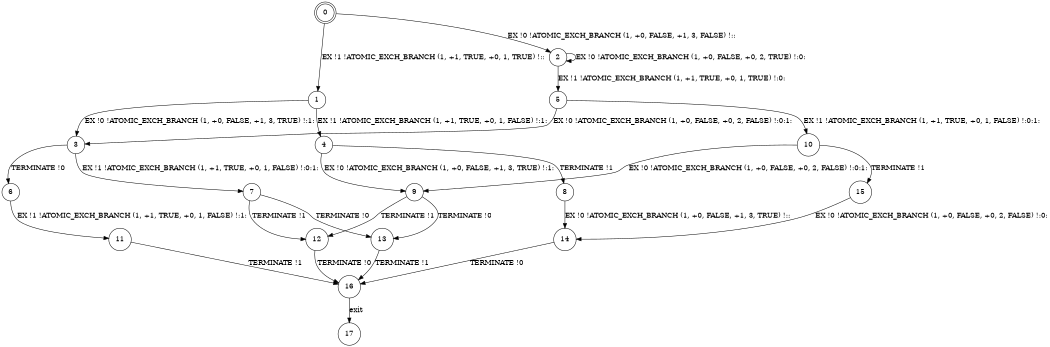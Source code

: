 digraph BCG {
size = "7, 10.5";
center = TRUE;
node [shape = circle];
0 [peripheries = 2];
0 -> 1 [label = "EX !1 !ATOMIC_EXCH_BRANCH (1, +1, TRUE, +0, 1, TRUE) !::"];
0 -> 2 [label = "EX !0 !ATOMIC_EXCH_BRANCH (1, +0, FALSE, +1, 3, FALSE) !::"];
1 -> 3 [label = "EX !0 !ATOMIC_EXCH_BRANCH (1, +0, FALSE, +1, 3, TRUE) !:1:"];
1 -> 4 [label = "EX !1 !ATOMIC_EXCH_BRANCH (1, +1, TRUE, +0, 1, FALSE) !:1:"];
2 -> 5 [label = "EX !1 !ATOMIC_EXCH_BRANCH (1, +1, TRUE, +0, 1, TRUE) !:0:"];
2 -> 2 [label = "EX !0 !ATOMIC_EXCH_BRANCH (1, +0, FALSE, +0, 2, TRUE) !:0:"];
3 -> 6 [label = "TERMINATE !0"];
3 -> 7 [label = "EX !1 !ATOMIC_EXCH_BRANCH (1, +1, TRUE, +0, 1, FALSE) !:0:1:"];
4 -> 8 [label = "TERMINATE !1"];
4 -> 9 [label = "EX !0 !ATOMIC_EXCH_BRANCH (1, +0, FALSE, +1, 3, TRUE) !:1:"];
5 -> 10 [label = "EX !1 !ATOMIC_EXCH_BRANCH (1, +1, TRUE, +0, 1, FALSE) !:0:1:"];
5 -> 3 [label = "EX !0 !ATOMIC_EXCH_BRANCH (1, +0, FALSE, +0, 2, FALSE) !:0:1:"];
6 -> 11 [label = "EX !1 !ATOMIC_EXCH_BRANCH (1, +1, TRUE, +0, 1, FALSE) !:1:"];
7 -> 12 [label = "TERMINATE !1"];
7 -> 13 [label = "TERMINATE !0"];
8 -> 14 [label = "EX !0 !ATOMIC_EXCH_BRANCH (1, +0, FALSE, +1, 3, TRUE) !::"];
9 -> 12 [label = "TERMINATE !1"];
9 -> 13 [label = "TERMINATE !0"];
10 -> 15 [label = "TERMINATE !1"];
10 -> 9 [label = "EX !0 !ATOMIC_EXCH_BRANCH (1, +0, FALSE, +0, 2, FALSE) !:0:1:"];
11 -> 16 [label = "TERMINATE !1"];
12 -> 16 [label = "TERMINATE !0"];
13 -> 16 [label = "TERMINATE !1"];
14 -> 16 [label = "TERMINATE !0"];
15 -> 14 [label = "EX !0 !ATOMIC_EXCH_BRANCH (1, +0, FALSE, +0, 2, FALSE) !:0:"];
16 -> 17 [label = "exit"];
}
